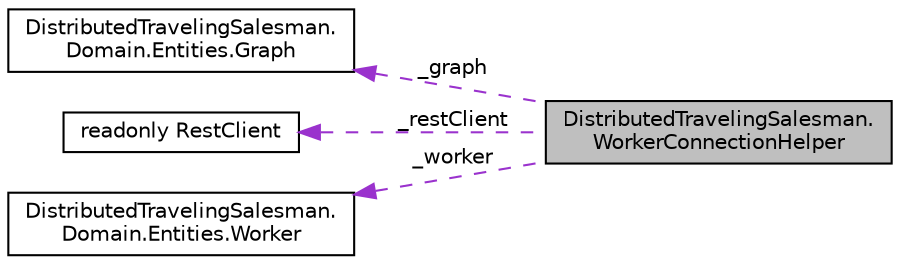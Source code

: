 digraph "DistributedTravelingSalesman.WorkerConnectionHelper"
{
 // INTERACTIVE_SVG=YES
 // LATEX_PDF_SIZE
  edge [fontname="Helvetica",fontsize="10",labelfontname="Helvetica",labelfontsize="10"];
  node [fontname="Helvetica",fontsize="10",shape=record];
  rankdir="LR";
  Node1 [label="DistributedTravelingSalesman.\lWorkerConnectionHelper",height=0.2,width=0.4,color="black", fillcolor="grey75", style="filled", fontcolor="black",tooltip=" "];
  Node2 -> Node1 [dir="back",color="darkorchid3",fontsize="10",style="dashed",label=" _graph" ,fontname="Helvetica"];
  Node2 [label="DistributedTravelingSalesman.\lDomain.Entities.Graph",height=0.2,width=0.4,color="black", fillcolor="white", style="filled",URL="$class_distributed_traveling_salesman_1_1_domain_1_1_entities_1_1_graph.html",tooltip=" "];
  Node3 -> Node1 [dir="back",color="darkorchid3",fontsize="10",style="dashed",label=" _restClient" ,fontname="Helvetica"];
  Node3 [label="readonly RestClient",height=0.2,width=0.4,color="black", fillcolor="white", style="filled",tooltip=" "];
  Node4 -> Node1 [dir="back",color="darkorchid3",fontsize="10",style="dashed",label=" _worker" ,fontname="Helvetica"];
  Node4 [label="DistributedTravelingSalesman.\lDomain.Entities.Worker",height=0.2,width=0.4,color="black", fillcolor="white", style="filled",URL="$class_distributed_traveling_salesman_1_1_domain_1_1_entities_1_1_worker.html",tooltip=" "];
}
